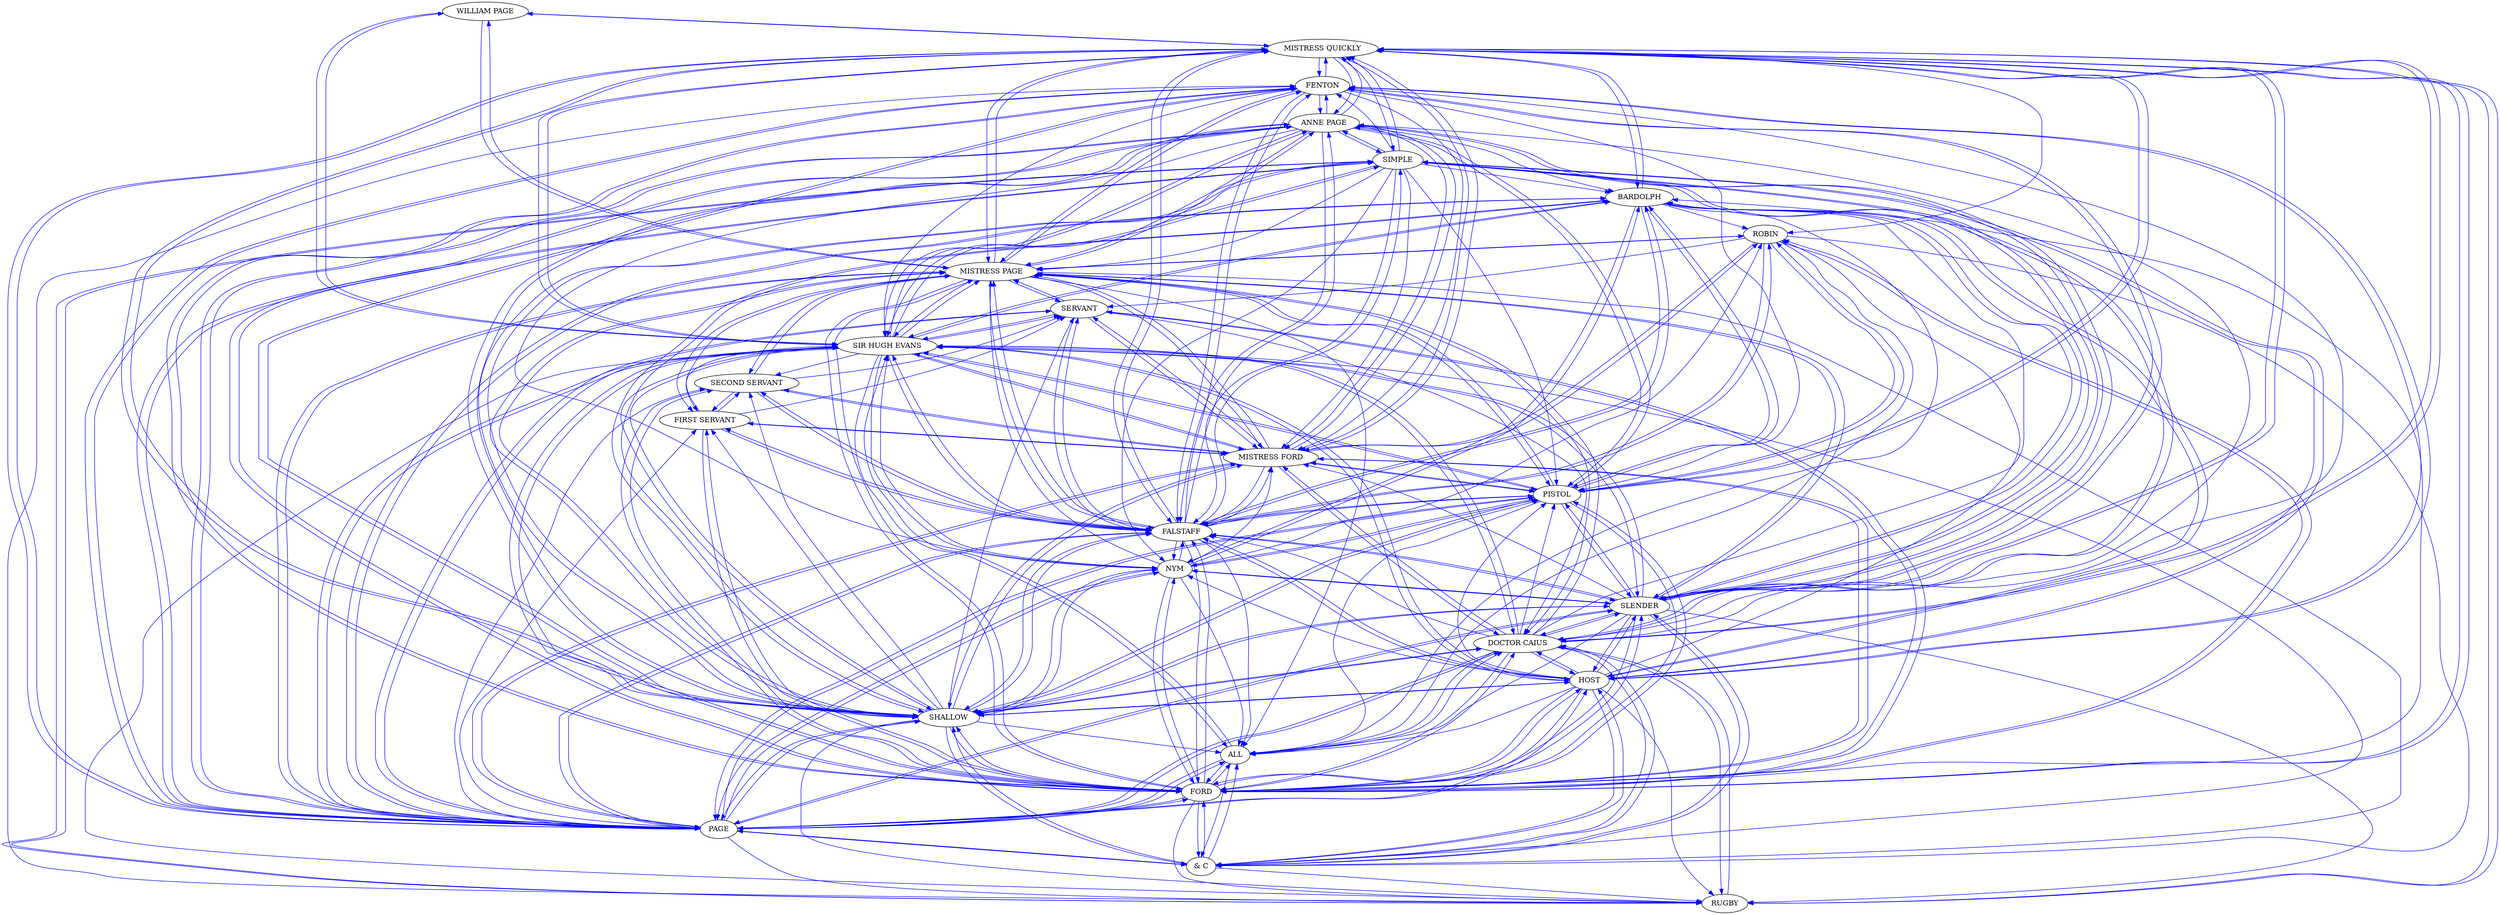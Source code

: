 strict digraph  {
	"WILLIAM PAGE" -> "MISTRESS QUICKLY"	 [color=blue,
		weight=12];
	"WILLIAM PAGE" -> "SIR HUGH EVANS"	 [color=blue,
		weight=12];
	"WILLIAM PAGE" -> "MISTRESS PAGE"	 [color=blue,
		weight=12];
	"& C" -> PAGE	 [color=blue,
		weight=1];
	"& C" -> FORD	 [color=blue,
		weight=1];
	"& C" -> RUGBY	 [color=blue,
		weight=1];
	"& C" -> "SIR HUGH EVANS"	 [color=blue,
		weight=1];
	"& C" -> ALL	 [color=blue,
		weight=1];
	"& C" -> SHALLOW	 [color=blue,
		weight=1];
	"& C" -> HOST	 [color=blue,
		weight=1];
	"& C" -> SLENDER	 [color=blue,
		weight=1];
	"& C" -> "DOCTOR CAIUS"	 [color=blue,
		weight=1];
	NYM -> PAGE	 [color=blue,
		weight=13];
	NYM -> FORD	 [color=blue,
		weight=9];
	NYM -> FALSTAFF	 [color=blue,
		weight=11];
	NYM -> "SIR HUGH EVANS"	 [color=blue,
		weight=4];
	NYM -> ALL	 [color=blue,
		weight=4];
	NYM -> SHALLOW	 [color=blue,
		weight=4];
	NYM -> PISTOL	 [color=blue,
		weight=19];
	NYM -> "MISTRESS PAGE"	 [color=blue,
		weight=9];
	NYM -> ROBIN	 [color=blue,
		weight=7];
	NYM -> "MISTRESS FORD"	 [color=blue,
		weight=9];
	NYM -> SLENDER	 [color=blue,
		weight=4];
	NYM -> BARDOLPH	 [color=blue,
		weight=4];
	PAGE -> "& C"	 [color=blue,
		weight=9];
	PAGE -> NYM	 [color=blue,
		weight=9];
	PAGE -> FORD	 [color=blue,
		weight=89];
	PAGE -> "MISTRESS QUICKLY"	 [color=blue,
		weight=26];
	PAGE -> FALSTAFF	 [color=blue,
		weight=42];
	PAGE -> RUGBY	 [color=blue,
		weight=15];
	PAGE -> "FIRST SERVANT"	 [color=blue,
		weight=7];
	PAGE -> "SIR HUGH EVANS"	 [color=blue,
		weight=95];
	PAGE -> SIMPLE	 [color=blue,
		weight=13];
	PAGE -> ALL	 [color=blue,
		weight=26];
	PAGE -> SHALLOW	 [color=blue,
		weight=69];
	PAGE -> PISTOL	 [color=blue,
		weight=27];
	PAGE -> "MISTRESS PAGE"	 [color=blue,
		weight=78];
	PAGE -> "ANNE PAGE"	 [color=blue,
		weight=34];
	PAGE -> "SECOND SERVANT"	 [color=blue,
		weight=7];
	PAGE -> HOST	 [color=blue,
		weight=19];
	PAGE -> "MISTRESS FORD"	 [color=blue,
		weight=70];
	PAGE -> SLENDER	 [color=blue,
		weight=72];
	PAGE -> SERVANT	 [color=blue,
		weight=7];
	PAGE -> BARDOLPH	 [color=blue,
		weight=9];
	PAGE -> "DOCTOR CAIUS"	 [color=blue,
		weight=32];
	PAGE -> FENTON	 [color=blue,
		weight=12];
	FORD -> "& C"	 [color=blue,
		weight=35];
	FORD -> NYM	 [color=blue,
		weight=5];
	FORD -> PAGE	 [color=blue,
		weight=136];
	FORD -> "MISTRESS QUICKLY"	 [color=blue,
		weight=26];
	FORD -> FALSTAFF	 [color=blue,
		weight=186];
	FORD -> RUGBY	 [color=blue,
		weight=6];
	FORD -> "FIRST SERVANT"	 [color=blue,
		weight=46];
	FORD -> "SIR HUGH EVANS"	 [color=blue,
		weight=115];
	FORD -> ALL	 [color=blue,
		weight=35];
	FORD -> SHALLOW	 [color=blue,
		weight=54];
	FORD -> PISTOL	 [color=blue,
		weight=30];
	FORD -> "MISTRESS PAGE"	 [color=blue,
		weight=125];
	FORD -> "ANNE PAGE"	 [color=blue,
		weight=26];
	FORD -> "SECOND SERVANT"	 [color=blue,
		weight=46];
	FORD -> HOST	 [color=blue,
		weight=10];
	FORD -> ROBIN	 [color=blue,
		weight=7];
	FORD -> "MISTRESS FORD"	 [color=blue,
		weight=118];
	FORD -> SLENDER	 [color=blue,
		weight=13];
	FORD -> SERVANT	 [color=blue,
		weight=50];
	FORD -> BARDOLPH	 [color=blue,
		weight=3];
	FORD -> "DOCTOR CAIUS"	 [color=blue,
		weight=78];
	FORD -> FENTON	 [color=blue,
		weight=6];
	"MISTRESS QUICKLY" -> "WILLIAM PAGE"	 [color=blue,
		weight=14];
	"MISTRESS QUICKLY" -> PAGE	 [color=blue,
		weight=1];
	"MISTRESS QUICKLY" -> FORD	 [color=blue,
		weight=1];
	"MISTRESS QUICKLY" -> FALSTAFF	 [color=blue,
		weight=144];
	"MISTRESS QUICKLY" -> RUGBY	 [color=blue,
		weight=60];
	"MISTRESS QUICKLY" -> "SIR HUGH EVANS"	 [color=blue,
		weight=56];
	"MISTRESS QUICKLY" -> SIMPLE	 [color=blue,
		weight=57];
	"MISTRESS QUICKLY" -> SHALLOW	 [color=blue,
		weight=2];
	"MISTRESS QUICKLY" -> PISTOL	 [color=blue,
		weight=118];
	"MISTRESS QUICKLY" -> "MISTRESS PAGE"	 [color=blue,
		weight=62];
	"MISTRESS QUICKLY" -> "ANNE PAGE"	 [color=blue,
		weight=49];
	"MISTRESS QUICKLY" -> ROBIN	 [color=blue,
		weight=73];
	"MISTRESS QUICKLY" -> "MISTRESS FORD"	 [color=blue,
		weight=46];
	"MISTRESS QUICKLY" -> SLENDER	 [color=blue,
		weight=2];
	"MISTRESS QUICKLY" -> BARDOLPH	 [color=blue,
		weight=2];
	"MISTRESS QUICKLY" -> "DOCTOR CAIUS"	 [color=blue,
		weight=32];
	"MISTRESS QUICKLY" -> FENTON	 [color=blue,
		weight=91];
	FALSTAFF -> NYM	 [color=blue,
		weight=61];
	FALSTAFF -> PAGE	 [color=blue,
		weight=40];
	FALSTAFF -> FORD	 [color=blue,
		weight=164];
	FALSTAFF -> "MISTRESS QUICKLY"	 [color=blue,
		weight=83];
	FALSTAFF -> "FIRST SERVANT"	 [color=blue,
		weight=14];
	FALSTAFF -> "SIR HUGH EVANS"	 [color=blue,
		weight=45];
	FALSTAFF -> SIMPLE	 [color=blue,
		weight=12];
	FALSTAFF -> ALL	 [color=blue,
		weight=15];
	FALSTAFF -> SHALLOW	 [color=blue,
		weight=15];
	FALSTAFF -> PISTOL	 [color=blue,
		weight=141];
	FALSTAFF -> "MISTRESS PAGE"	 [color=blue,
		weight=95];
	FALSTAFF -> "ANNE PAGE"	 [color=blue,
		weight=32];
	FALSTAFF -> "SECOND SERVANT"	 [color=blue,
		weight=14];
	FALSTAFF -> HOST	 [color=blue,
		weight=21];
	FALSTAFF -> ROBIN	 [color=blue,
		weight=105];
	FALSTAFF -> "MISTRESS FORD"	 [color=blue,
		weight=95];
	FALSTAFF -> SLENDER	 [color=blue,
		weight=18];
	FALSTAFF -> SERVANT	 [color=blue,
		weight=35];
	FALSTAFF -> BARDOLPH	 [color=blue,
		weight=52];
	FALSTAFF -> FENTON	 [color=blue,
		weight=3];
	RUGBY -> "MISTRESS QUICKLY"	 [color=blue,
		weight=4];
	RUGBY -> SIMPLE	 [color=blue,
		weight=4];
	RUGBY -> "DOCTOR CAIUS"	 [color=blue,
		weight=8];
	RUGBY -> FENTON	 [color=blue,
		weight=4];
	"FIRST SERVANT" -> FORD	 [color=blue,
		weight=2];
	"FIRST SERVANT" -> FALSTAFF	 [color=blue,
		weight=2];
	"FIRST SERVANT" -> "MISTRESS PAGE"	 [color=blue,
		weight=2];
	"FIRST SERVANT" -> "SECOND SERVANT"	 [color=blue,
		weight=2];
	"FIRST SERVANT" -> "MISTRESS FORD"	 [color=blue,
		weight=2];
	"FIRST SERVANT" -> SERVANT	 [color=blue,
		weight=2];
	"SIR HUGH EVANS" -> "WILLIAM PAGE"	 [color=blue,
		weight=30];
	"SIR HUGH EVANS" -> NYM	 [color=blue,
		weight=31];
	"SIR HUGH EVANS" -> PAGE	 [color=blue,
		weight=129];
	"SIR HUGH EVANS" -> FORD	 [color=blue,
		weight=38];
	"SIR HUGH EVANS" -> "MISTRESS QUICKLY"	 [color=blue,
		weight=48];
	"SIR HUGH EVANS" -> FALSTAFF	 [color=blue,
		weight=73];
	"SIR HUGH EVANS" -> RUGBY	 [color=blue,
		weight=15];
	"SIR HUGH EVANS" -> "FIRST SERVANT"	 [color=blue,
		weight=8];
	"SIR HUGH EVANS" -> SIMPLE	 [color=blue,
		weight=76];
	"SIR HUGH EVANS" -> ALL	 [color=blue,
		weight=55];
	"SIR HUGH EVANS" -> SHALLOW	 [color=blue,
		weight=99];
	"SIR HUGH EVANS" -> PISTOL	 [color=blue,
		weight=49];
	"SIR HUGH EVANS" -> "MISTRESS PAGE"	 [color=blue,
		weight=96];
	"SIR HUGH EVANS" -> "ANNE PAGE"	 [color=blue,
		weight=35];
	"SIR HUGH EVANS" -> "SECOND SERVANT"	 [color=blue,
		weight=8];
	"SIR HUGH EVANS" -> HOST	 [color=blue,
		weight=18];
	"SIR HUGH EVANS" -> "MISTRESS FORD"	 [color=blue,
		weight=66];
	"SIR HUGH EVANS" -> SLENDER	 [color=blue,
		weight=91];
	"SIR HUGH EVANS" -> SERVANT	 [color=blue,
		weight=8];
	"SIR HUGH EVANS" -> BARDOLPH	 [color=blue,
		weight=39];
	"SIR HUGH EVANS" -> "DOCTOR CAIUS"	 [color=blue,
		weight=34];
	SIMPLE -> NYM	 [color=blue,
		weight=3];
	SIMPLE -> PAGE	 [color=blue,
		weight=3];
	SIMPLE -> "MISTRESS QUICKLY"	 [color=blue,
		weight=14];
	SIMPLE -> FALSTAFF	 [color=blue,
		weight=26];
	SIMPLE -> RUGBY	 [color=blue,
		weight=14];
	SIMPLE -> "SIR HUGH EVANS"	 [color=blue,
		weight=12];
	SIMPLE -> SHALLOW	 [color=blue,
		weight=3];
	SIMPLE -> PISTOL	 [color=blue,
		weight=3];
	SIMPLE -> "MISTRESS PAGE"	 [color=blue,
		weight=3];
	SIMPLE -> "ANNE PAGE"	 [color=blue,
		weight=3];
	SIMPLE -> HOST	 [color=blue,
		weight=23];
	SIMPLE -> "MISTRESS FORD"	 [color=blue,
		weight=3];
	SIMPLE -> SLENDER	 [color=blue,
		weight=3];
	SIMPLE -> BARDOLPH	 [color=blue,
		weight=3];
	SIMPLE -> "DOCTOR CAIUS"	 [color=blue,
		weight=6];
	SIMPLE -> FENTON	 [color=blue,
		weight=14];
	ALL -> "& C"	 [color=blue,
		weight=1];
	ALL -> PAGE	 [color=blue,
		weight=1];
	ALL -> FORD	 [color=blue,
		weight=1];
	ALL -> "SIR HUGH EVANS"	 [color=blue,
		weight=1];
	ALL -> "DOCTOR CAIUS"	 [color=blue,
		weight=1];
	SHALLOW -> "& C"	 [color=blue,
		weight=5];
	SHALLOW -> NYM	 [color=blue,
		weight=18];
	SHALLOW -> PAGE	 [color=blue,
		weight=103];
	SHALLOW -> FORD	 [color=blue,
		weight=24];
	SHALLOW -> "MISTRESS QUICKLY"	 [color=blue,
		weight=9];
	SHALLOW -> FALSTAFF	 [color=blue,
		weight=21];
	SHALLOW -> RUGBY	 [color=blue,
		weight=23];
	SHALLOW -> "FIRST SERVANT"	 [color=blue,
		weight=3];
	SHALLOW -> "SIR HUGH EVANS"	 [color=blue,
		weight=68];
	SHALLOW -> SIMPLE	 [color=blue,
		weight=27];
	SHALLOW -> ALL	 [color=blue,
		weight=38];
	SHALLOW -> PISTOL	 [color=blue,
		weight=18];
	SHALLOW -> "MISTRESS PAGE"	 [color=blue,
		weight=17];
	SHALLOW -> "ANNE PAGE"	 [color=blue,
		weight=23];
	SHALLOW -> "SECOND SERVANT"	 [color=blue,
		weight=3];
	SHALLOW -> HOST	 [color=blue,
		weight=39];
	SHALLOW -> "MISTRESS FORD"	 [color=blue,
		weight=17];
	SHALLOW -> SLENDER	 [color=blue,
		weight=93];
	SHALLOW -> SERVANT	 [color=blue,
		weight=3];
	SHALLOW -> BARDOLPH	 [color=blue,
		weight=18];
	SHALLOW -> "DOCTOR CAIUS"	 [color=blue,
		weight=26];
	SHALLOW -> FENTON	 [color=blue,
		weight=9];
	PISTOL -> NYM	 [color=blue,
		weight=43];
	PISTOL -> PAGE	 [color=blue,
		weight=19];
	PISTOL -> FORD	 [color=blue,
		weight=13];
	PISTOL -> "MISTRESS QUICKLY"	 [color=blue,
		weight=7];
	PISTOL -> FALSTAFF	 [color=blue,
		weight=33];
	PISTOL -> "SIR HUGH EVANS"	 [color=blue,
		weight=13];
	PISTOL -> ALL	 [color=blue,
		weight=6];
	PISTOL -> SHALLOW	 [color=blue,
		weight=6];
	PISTOL -> "MISTRESS PAGE"	 [color=blue,
		weight=20];
	PISTOL -> "ANNE PAGE"	 [color=blue,
		weight=7];
	PISTOL -> ROBIN	 [color=blue,
		weight=13];
	PISTOL -> "MISTRESS FORD"	 [color=blue,
		weight=20];
	PISTOL -> SLENDER	 [color=blue,
		weight=6];
	PISTOL -> BARDOLPH	 [color=blue,
		weight=7];
	"MISTRESS PAGE" -> "WILLIAM PAGE"	 [color=blue,
		weight=15];
	"MISTRESS PAGE" -> "& C"	 [color=blue,
		weight=13];
	"MISTRESS PAGE" -> PAGE	 [color=blue,
		weight=78];
	"MISTRESS PAGE" -> FORD	 [color=blue,
		weight=132];
	"MISTRESS PAGE" -> "MISTRESS QUICKLY"	 [color=blue,
		weight=47];
	"MISTRESS PAGE" -> FALSTAFF	 [color=blue,
		weight=111];
	"MISTRESS PAGE" -> "FIRST SERVANT"	 [color=blue,
		weight=63];
	"MISTRESS PAGE" -> "SIR HUGH EVANS"	 [color=blue,
		weight=80];
	"MISTRESS PAGE" -> ALL	 [color=blue,
		weight=13];
	"MISTRESS PAGE" -> SHALLOW	 [color=blue,
		weight=4];
	"MISTRESS PAGE" -> PISTOL	 [color=blue,
		weight=21];
	"MISTRESS PAGE" -> "ANNE PAGE"	 [color=blue,
		weight=29];
	"MISTRESS PAGE" -> "SECOND SERVANT"	 [color=blue,
		weight=63];
	"MISTRESS PAGE" -> ROBIN	 [color=blue,
		weight=47];
	"MISTRESS PAGE" -> "MISTRESS FORD"	 [color=blue,
		weight=233];
	"MISTRESS PAGE" -> SLENDER	 [color=blue,
		weight=11];
	"MISTRESS PAGE" -> SERVANT	 [color=blue,
		weight=55];
	"MISTRESS PAGE" -> "DOCTOR CAIUS"	 [color=blue,
		weight=21];
	"MISTRESS PAGE" -> FENTON	 [color=blue,
		weight=14];
	"ANNE PAGE" -> NYM	 [color=blue,
		weight=10];
	"ANNE PAGE" -> PAGE	 [color=blue,
		weight=11];
	"ANNE PAGE" -> FORD	 [color=blue,
		weight=1];
	"ANNE PAGE" -> "MISTRESS QUICKLY"	 [color=blue,
		weight=12];
	"ANNE PAGE" -> FALSTAFF	 [color=blue,
		weight=11];
	"ANNE PAGE" -> "SIR HUGH EVANS"	 [color=blue,
		weight=3];
	"ANNE PAGE" -> SIMPLE	 [color=blue,
		weight=4];
	"ANNE PAGE" -> SHALLOW	 [color=blue,
		weight=10];
	"ANNE PAGE" -> PISTOL	 [color=blue,
		weight=11];
	"ANNE PAGE" -> "MISTRESS PAGE"	 [color=blue,
		weight=14];
	"ANNE PAGE" -> "MISTRESS FORD"	 [color=blue,
		weight=11];
	"ANNE PAGE" -> SLENDER	 [color=blue,
		weight=19];
	"ANNE PAGE" -> BARDOLPH	 [color=blue,
		weight=10];
	"ANNE PAGE" -> FENTON	 [color=blue,
		weight=18];
	"SECOND SERVANT" -> FORD	 [color=blue,
		weight=1];
	"SECOND SERVANT" -> FALSTAFF	 [color=blue,
		weight=1];
	"SECOND SERVANT" -> "FIRST SERVANT"	 [color=blue,
		weight=1];
	"SECOND SERVANT" -> "MISTRESS PAGE"	 [color=blue,
		weight=1];
	"SECOND SERVANT" -> "MISTRESS FORD"	 [color=blue,
		weight=1];
	"SECOND SERVANT" -> SERVANT	 [color=blue,
		weight=1];
	HOST -> "& C"	 [color=blue,
		weight=7];
	HOST -> NYM	 [color=blue,
		weight=7];
	HOST -> PAGE	 [color=blue,
		weight=52];
	HOST -> FORD	 [color=blue,
		weight=17];
	HOST -> FALSTAFF	 [color=blue,
		weight=33];
	HOST -> RUGBY	 [color=blue,
		weight=48];
	HOST -> "SIR HUGH EVANS"	 [color=blue,
		weight=24];
	HOST -> SIMPLE	 [color=blue,
		weight=33];
	HOST -> ALL	 [color=blue,
		weight=7];
	HOST -> SHALLOW	 [color=blue,
		weight=48];
	HOST -> PISTOL	 [color=blue,
		weight=7];
	HOST -> ROBIN	 [color=blue,
		weight=7];
	HOST -> SLENDER	 [color=blue,
		weight=40];
	HOST -> BARDOLPH	 [color=blue,
		weight=21];
	HOST -> "DOCTOR CAIUS"	 [color=blue,
		weight=51];
	HOST -> FENTON	 [color=blue,
		weight=7];
	ROBIN -> "& C"	 [color=blue,
		weight=3];
	ROBIN -> FORD	 [color=blue,
		weight=1];
	ROBIN -> FALSTAFF	 [color=blue,
		weight=4];
	ROBIN -> ALL	 [color=blue,
		weight=3];
	ROBIN -> PISTOL	 [color=blue,
		weight=1];
	ROBIN -> "MISTRESS PAGE"	 [color=blue,
		weight=12];
	ROBIN -> "MISTRESS FORD"	 [color=blue,
		weight=9];
	ROBIN -> SERVANT	 [color=blue,
		weight=9];
	"MISTRESS FORD" -> PAGE	 [color=blue,
		weight=41];
	"MISTRESS FORD" -> FORD	 [color=blue,
		weight=74];
	"MISTRESS FORD" -> "MISTRESS QUICKLY"	 [color=blue,
		weight=3];
	"MISTRESS FORD" -> FALSTAFF	 [color=blue,
		weight=89];
	"MISTRESS FORD" -> "FIRST SERVANT"	 [color=blue,
		weight=53];
	"MISTRESS FORD" -> "SIR HUGH EVANS"	 [color=blue,
		weight=36];
	"MISTRESS FORD" -> SHALLOW	 [color=blue,
		weight=11];
	"MISTRESS FORD" -> PISTOL	 [color=blue,
		weight=3];
	"MISTRESS FORD" -> "MISTRESS PAGE"	 [color=blue,
		weight=166];
	"MISTRESS FORD" -> "ANNE PAGE"	 [color=blue,
		weight=3];
	"MISTRESS FORD" -> "SECOND SERVANT"	 [color=blue,
		weight=53];
	"MISTRESS FORD" -> ROBIN	 [color=blue,
		weight=28];
	"MISTRESS FORD" -> SERVANT	 [color=blue,
		weight=66];
	"MISTRESS FORD" -> "DOCTOR CAIUS"	 [color=blue,
		weight=26];
	SLENDER -> "& C"	 [color=blue,
		weight=4];
	SLENDER -> NYM	 [color=blue,
		weight=76];
	SLENDER -> PAGE	 [color=blue,
		weight=120];
	SLENDER -> FORD	 [color=blue,
		weight=20];
	SLENDER -> "MISTRESS QUICKLY"	 [color=blue,
		weight=37];
	SLENDER -> FALSTAFF	 [color=blue,
		weight=92];
	SLENDER -> RUGBY	 [color=blue,
		weight=7];
	SLENDER -> "SIR HUGH EVANS"	 [color=blue,
		weight=84];
	SLENDER -> SIMPLE	 [color=blue,
		weight=29];
	SLENDER -> ALL	 [color=blue,
		weight=41];
	SLENDER -> SHALLOW	 [color=blue,
		weight=95];
	SLENDER -> PISTOL	 [color=blue,
		weight=92];
	SLENDER -> "MISTRESS PAGE"	 [color=blue,
		weight=72];
	SLENDER -> "ANNE PAGE"	 [color=blue,
		weight=93];
	SLENDER -> HOST	 [color=blue,
		weight=7];
	SLENDER -> "MISTRESS FORD"	 [color=blue,
		weight=72];
	SLENDER -> BARDOLPH	 [color=blue,
		weight=76];
	SLENDER -> "DOCTOR CAIUS"	 [color=blue,
		weight=7];
	SLENDER -> FENTON	 [color=blue,
		weight=21];
	SERVANT -> PAGE	 [color=blue,
		weight=1];
	SERVANT -> FORD	 [color=blue,
		weight=1];
	SERVANT -> FALSTAFF	 [color=blue,
		weight=1];
	SERVANT -> "SIR HUGH EVANS"	 [color=blue,
		weight=1];
	SERVANT -> "MISTRESS PAGE"	 [color=blue,
		weight=1];
	SERVANT -> "MISTRESS FORD"	 [color=blue,
		weight=1];
	SERVANT -> "DOCTOR CAIUS"	 [color=blue,
		weight=1];
	BARDOLPH -> NYM	 [color=blue,
		weight=6];
	BARDOLPH -> PAGE	 [color=blue,
		weight=5];
	BARDOLPH -> "MISTRESS QUICKLY"	 [color=blue,
		weight=1];
	BARDOLPH -> FALSTAFF	 [color=blue,
		weight=19];
	BARDOLPH -> "SIR HUGH EVANS"	 [color=blue,
		weight=5];
	BARDOLPH -> ALL	 [color=blue,
		weight=5];
	BARDOLPH -> SHALLOW	 [color=blue,
		weight=5];
	BARDOLPH -> PISTOL	 [color=blue,
		weight=6];
	BARDOLPH -> HOST	 [color=blue,
		weight=9];
	BARDOLPH -> ROBIN	 [color=blue,
		weight=1];
	BARDOLPH -> SLENDER	 [color=blue,
		weight=5];
	"DOCTOR CAIUS" -> "& C"	 [color=blue,
		weight=3];
	"DOCTOR CAIUS" -> PAGE	 [color=blue,
		weight=33];
	"DOCTOR CAIUS" -> FORD	 [color=blue,
		weight=13];
	"DOCTOR CAIUS" -> "MISTRESS QUICKLY"	 [color=blue,
		weight=40];
	"DOCTOR CAIUS" -> FALSTAFF	 [color=blue,
		weight=15];
	"DOCTOR CAIUS" -> RUGBY	 [color=blue,
		weight=78];
	"DOCTOR CAIUS" -> "SIR HUGH EVANS"	 [color=blue,
		weight=24];
	"DOCTOR CAIUS" -> SIMPLE	 [color=blue,
		weight=39];
	"DOCTOR CAIUS" -> ALL	 [color=blue,
		weight=3];
	"DOCTOR CAIUS" -> SHALLOW	 [color=blue,
		weight=22];
	"DOCTOR CAIUS" -> PISTOL	 [color=blue,
		weight=4];
	"DOCTOR CAIUS" -> "MISTRESS PAGE"	 [color=blue,
		weight=11];
	"DOCTOR CAIUS" -> "ANNE PAGE"	 [color=blue,
		weight=4];
	"DOCTOR CAIUS" -> HOST	 [color=blue,
		weight=35];
	"DOCTOR CAIUS" -> "MISTRESS FORD"	 [color=blue,
		weight=11];
	"DOCTOR CAIUS" -> SLENDER	 [color=blue,
		weight=26];
	"DOCTOR CAIUS" -> BARDOLPH	 [color=blue,
		weight=5];
	"DOCTOR CAIUS" -> FENTON	 [color=blue,
		weight=36];
	FENTON -> PAGE	 [color=blue,
		weight=13];
	FENTON -> FORD	 [color=blue,
		weight=11];
	FENTON -> "MISTRESS QUICKLY"	 [color=blue,
		weight=30];
	FENTON -> FALSTAFF	 [color=blue,
		weight=11];
	FENTON -> "SIR HUGH EVANS"	 [color=blue,
		weight=11];
	FENTON -> SHALLOW	 [color=blue,
		weight=2];
	FENTON -> PISTOL	 [color=blue,
		weight=11];
	FENTON -> "MISTRESS PAGE"	 [color=blue,
		weight=19];
	FENTON -> "ANNE PAGE"	 [color=blue,
		weight=36];
	FENTON -> HOST	 [color=blue,
		weight=47];
	FENTON -> "MISTRESS FORD"	 [color=blue,
		weight=11];
	FENTON -> SLENDER	 [color=blue,
		weight=13];
}
